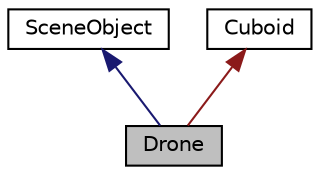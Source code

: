 digraph "Drone"
{
 // LATEX_PDF_SIZE
  edge [fontname="Helvetica",fontsize="10",labelfontname="Helvetica",labelfontsize="10"];
  node [fontname="Helvetica",fontsize="10",shape=record];
  Node1 [label="Drone",height=0.2,width=0.4,color="black", fillcolor="grey75", style="filled", fontcolor="black",tooltip="Klasa Dron Przedstawia zlozenie figur geometrycznych przedstawiajacych drona."];
  Node2 -> Node1 [dir="back",color="midnightblue",fontsize="10",style="solid",fontname="Helvetica"];
  Node2 [label="SceneObject",height=0.2,width=0.4,color="black", fillcolor="white", style="filled",URL="$class_scene_object.html",tooltip="Klasa SceneObject definiuje ogolnie pojety objekt na scenie za pomoca zestawu danych w postaci Cuboid..."];
  Node3 -> Node1 [dir="back",color="firebrick4",fontsize="10",style="solid",fontname="Helvetica"];
  Node3 [label="Cuboid",height=0.2,width=0.4,color="black", fillcolor="white", style="filled",URL="$class_cuboid.html",tooltip="Klasa prostopadloscianu w postaci tablicy dwuwymiarowej oraz jej metody."];
}
